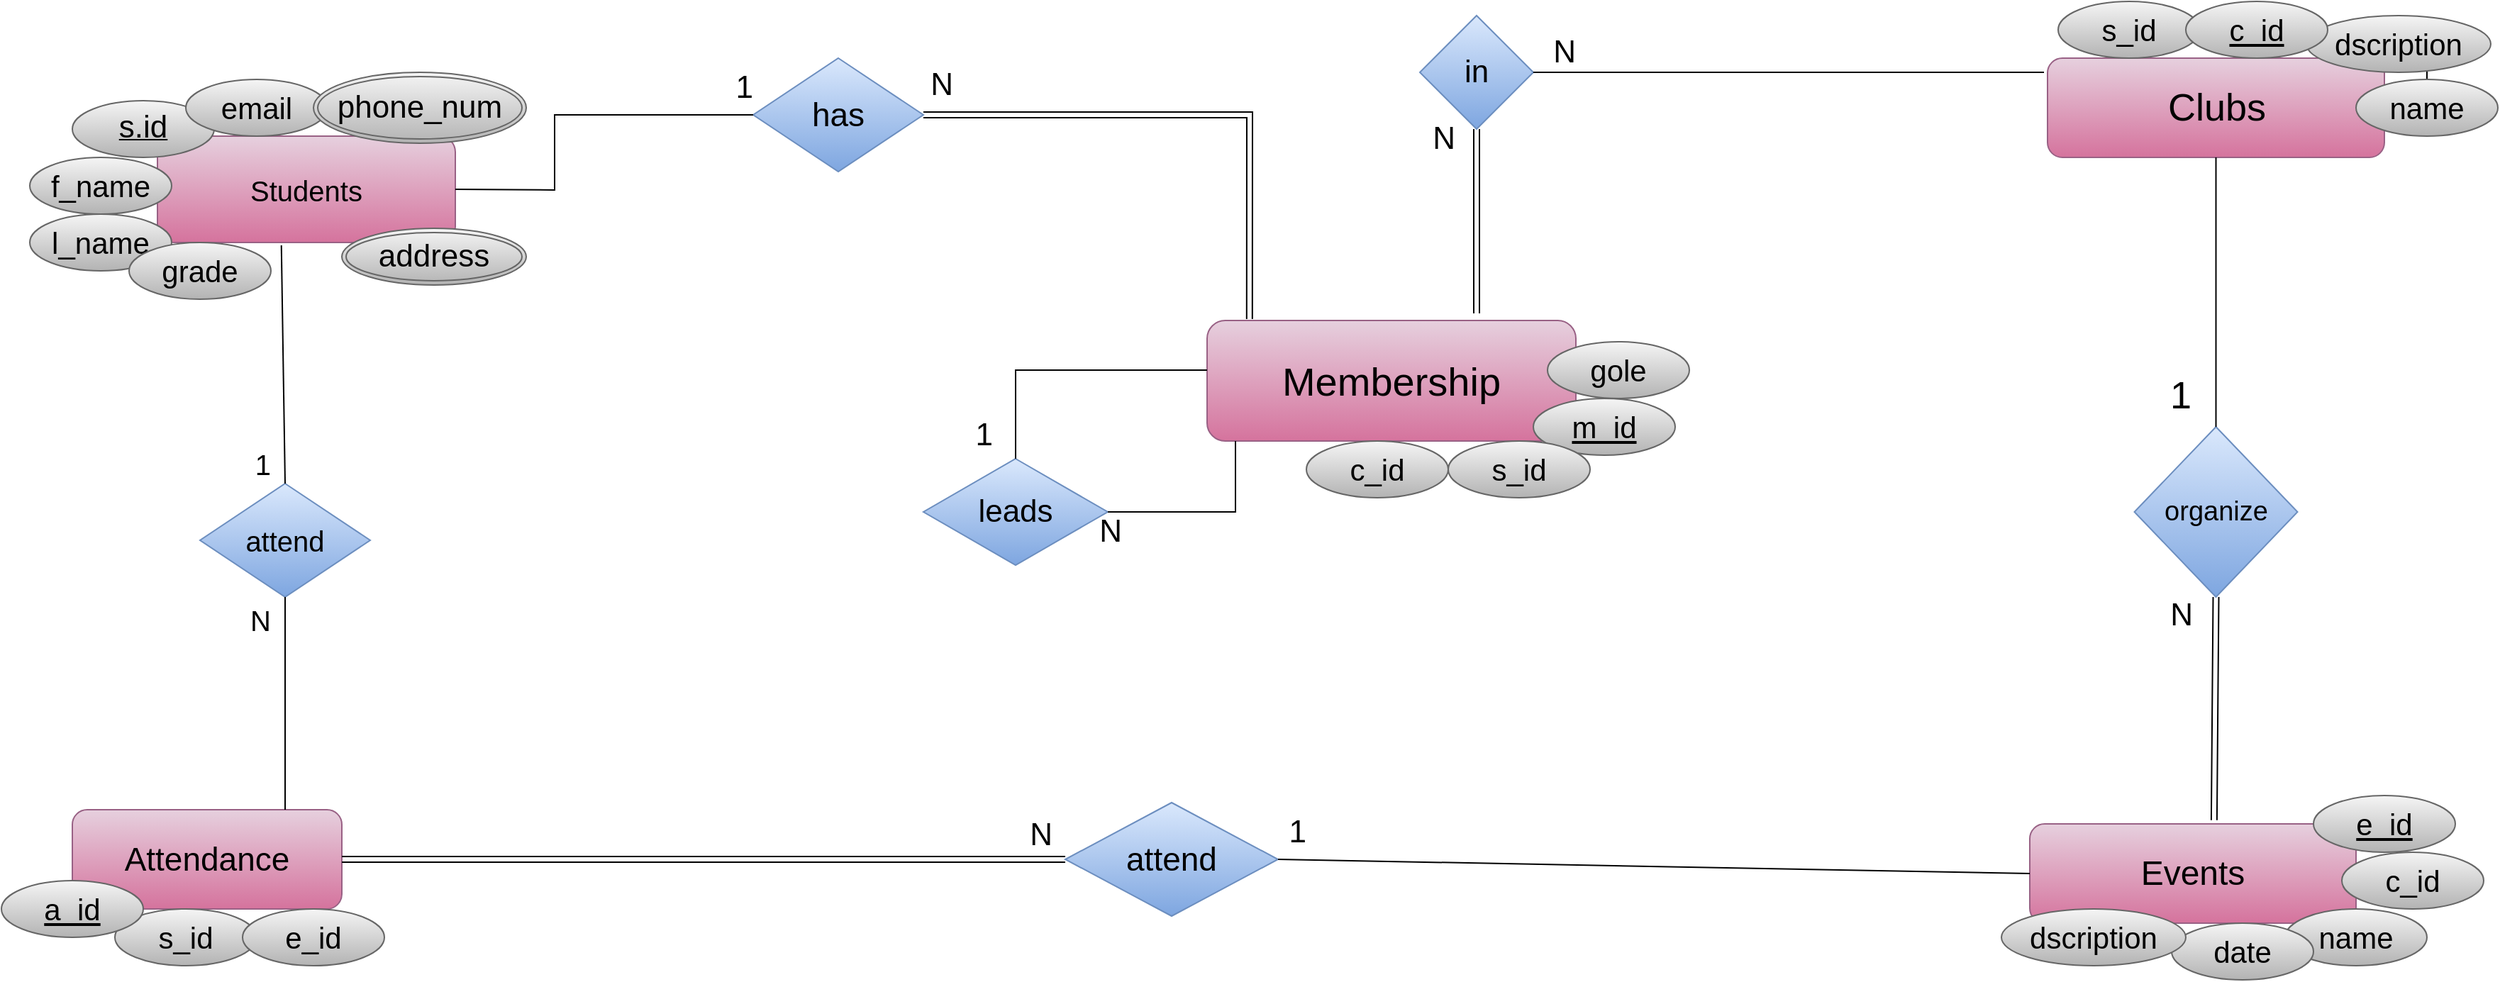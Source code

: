 <mxfile version="20.8.16" type="device"><diagram name="Page-1" id="e0hqnHBCOo554XrFrTVs"><mxGraphModel dx="1588" dy="1023" grid="1" gridSize="10" guides="1" tooltips="1" connect="1" arrows="1" fold="1" page="1" pageScale="1" pageWidth="1100" pageHeight="850" math="0" shadow="0"><root><mxCell id="0"/><mxCell id="1" parent="0"/><mxCell id="OaC1mdkM9gjL6lc5lMrn-1" value="&lt;font style=&quot;font-size: 20px;&quot;&gt;Students&lt;/font&gt;" style="rounded=1;whiteSpace=wrap;html=1;fillColor=#e6d0de;gradientColor=#d5739d;strokeColor=#996185;" vertex="1" parent="1"><mxGeometry x="150" y="155" width="210" height="75" as="geometry"/></mxCell><mxCell id="OaC1mdkM9gjL6lc5lMrn-2" value="&lt;font style=&quot;font-size: 27px;&quot;&gt;Clubs&lt;/font&gt;" style="rounded=1;whiteSpace=wrap;html=1;fillColor=#e6d0de;strokeColor=#996185;gradientColor=#d5739d;" vertex="1" parent="1"><mxGeometry x="1482.5" y="100" width="237.5" height="70" as="geometry"/></mxCell><mxCell id="OaC1mdkM9gjL6lc5lMrn-3" value="&lt;font style=&quot;font-size: 23px;&quot;&gt;Attendance&lt;/font&gt;" style="rounded=1;whiteSpace=wrap;html=1;fillColor=#e6d0de;gradientColor=#d5739d;strokeColor=#996185;" vertex="1" parent="1"><mxGeometry x="90" y="630" width="190" height="70" as="geometry"/></mxCell><mxCell id="OaC1mdkM9gjL6lc5lMrn-4" value="&lt;font style=&quot;font-size: 24px;&quot;&gt;Events&lt;/font&gt;" style="rounded=1;whiteSpace=wrap;html=1;fillColor=#e6d0de;strokeColor=#996185;gradientColor=#d5739d;" vertex="1" parent="1"><mxGeometry x="1470" y="640" width="230" height="70" as="geometry"/></mxCell><mxCell id="OaC1mdkM9gjL6lc5lMrn-5" value="&lt;font style=&quot;font-size: 28px;&quot;&gt;Membership&lt;/font&gt;" style="rounded=1;whiteSpace=wrap;html=1;fillColor=#e6d0de;gradientColor=#d5739d;strokeColor=#996185;" vertex="1" parent="1"><mxGeometry x="890" y="285" width="260" height="85" as="geometry"/></mxCell><mxCell id="OaC1mdkM9gjL6lc5lMrn-8" value="&lt;font style=&quot;font-size: 19px;&quot;&gt;organize&lt;/font&gt;" style="rhombus;whiteSpace=wrap;html=1;fillColor=#dae8fc;gradientColor=#7ea6e0;strokeColor=#6c8ebf;" vertex="1" parent="1"><mxGeometry x="1543.75" y="360" width="115" height="120" as="geometry"/></mxCell><mxCell id="OaC1mdkM9gjL6lc5lMrn-9" value="&lt;font style=&quot;font-size: 22px;&quot;&gt;in&lt;/font&gt;" style="rhombus;whiteSpace=wrap;html=1;fillColor=#dae8fc;gradientColor=#7ea6e0;strokeColor=#6c8ebf;" vertex="1" parent="1"><mxGeometry x="1040" y="70" width="80" height="80" as="geometry"/></mxCell><mxCell id="OaC1mdkM9gjL6lc5lMrn-10" value="&lt;font style=&quot;font-size: 23px;&quot;&gt;has&lt;/font&gt;" style="rhombus;whiteSpace=wrap;html=1;fillColor=#dae8fc;gradientColor=#7ea6e0;strokeColor=#6c8ebf;" vertex="1" parent="1"><mxGeometry x="570" y="100" width="120" height="80" as="geometry"/></mxCell><mxCell id="OaC1mdkM9gjL6lc5lMrn-11" value="&lt;font style=&quot;font-size: 20px;&quot;&gt;attend&lt;/font&gt;" style="rhombus;whiteSpace=wrap;html=1;fillColor=#dae8fc;gradientColor=#7ea6e0;strokeColor=#6c8ebf;" vertex="1" parent="1"><mxGeometry x="180" y="400" width="120" height="80" as="geometry"/></mxCell><mxCell id="OaC1mdkM9gjL6lc5lMrn-12" value="&lt;font style=&quot;font-size: 23px;&quot;&gt;attend&lt;/font&gt;" style="rhombus;whiteSpace=wrap;html=1;fillColor=#dae8fc;gradientColor=#7ea6e0;strokeColor=#6c8ebf;" vertex="1" parent="1"><mxGeometry x="790" y="625" width="150" height="80" as="geometry"/></mxCell><mxCell id="OaC1mdkM9gjL6lc5lMrn-13" value="&lt;font style=&quot;font-size: 22px;&quot;&gt;leads&lt;/font&gt;" style="rhombus;whiteSpace=wrap;html=1;fillColor=#dae8fc;gradientColor=#7ea6e0;strokeColor=#6c8ebf;" vertex="1" parent="1"><mxGeometry x="690" y="382.5" width="130" height="75" as="geometry"/></mxCell><mxCell id="OaC1mdkM9gjL6lc5lMrn-19" value="" style="shape=link;html=1;rounded=0;entryX=0;entryY=0.5;entryDx=0;entryDy=0;exitX=1;exitY=0.5;exitDx=0;exitDy=0;" edge="1" parent="1" source="OaC1mdkM9gjL6lc5lMrn-3" target="OaC1mdkM9gjL6lc5lMrn-12"><mxGeometry relative="1" as="geometry"><mxPoint x="200" y="540" as="sourcePoint"/><mxPoint x="360" y="540" as="targetPoint"/></mxGeometry></mxCell><mxCell id="OaC1mdkM9gjL6lc5lMrn-23" value="" style="endArrow=none;html=1;rounded=0;exitX=0;exitY=0.5;exitDx=0;exitDy=0;entryX=1;entryY=0.5;entryDx=0;entryDy=0;" edge="1" parent="1" source="OaC1mdkM9gjL6lc5lMrn-4" target="OaC1mdkM9gjL6lc5lMrn-12"><mxGeometry relative="1" as="geometry"><mxPoint x="670" y="539.6" as="sourcePoint"/><mxPoint x="590" y="539.6" as="targetPoint"/></mxGeometry></mxCell><mxCell id="OaC1mdkM9gjL6lc5lMrn-29" value="" style="shape=link;html=1;rounded=0;entryX=0.5;entryY=1;entryDx=0;entryDy=0;exitX=0.565;exitY=-0.038;exitDx=0;exitDy=0;exitPerimeter=0;" edge="1" parent="1" source="OaC1mdkM9gjL6lc5lMrn-4" target="OaC1mdkM9gjL6lc5lMrn-8"><mxGeometry relative="1" as="geometry"><mxPoint x="1601" y="630" as="sourcePoint"/><mxPoint x="870" y="410" as="targetPoint"/></mxGeometry></mxCell><mxCell id="OaC1mdkM9gjL6lc5lMrn-31" value="" style="shape=link;html=1;rounded=0;exitX=0.5;exitY=1;exitDx=0;exitDy=0;" edge="1" parent="1" source="OaC1mdkM9gjL6lc5lMrn-9"><mxGeometry relative="1" as="geometry"><mxPoint x="560" y="130" as="sourcePoint"/><mxPoint x="1080" y="280" as="targetPoint"/></mxGeometry></mxCell><mxCell id="OaC1mdkM9gjL6lc5lMrn-35" value="" style="endArrow=none;html=1;rounded=0;exitX=1;exitY=0.5;exitDx=0;exitDy=0;" edge="1" parent="1" source="OaC1mdkM9gjL6lc5lMrn-9"><mxGeometry relative="1" as="geometry"><mxPoint x="730" y="90" as="sourcePoint"/><mxPoint x="1480" y="110" as="targetPoint"/></mxGeometry></mxCell><mxCell id="OaC1mdkM9gjL6lc5lMrn-37" value="" style="endArrow=none;html=1;rounded=0;exitX=1;exitY=0.5;exitDx=0;exitDy=0;" edge="1" parent="1" source="OaC1mdkM9gjL6lc5lMrn-1" target="OaC1mdkM9gjL6lc5lMrn-10"><mxGeometry relative="1" as="geometry"><mxPoint x="220" y="100" as="sourcePoint"/><mxPoint x="380" y="150" as="targetPoint"/><Array as="points"><mxPoint x="430" y="193"/><mxPoint x="430" y="140"/></Array></mxGeometry></mxCell><mxCell id="OaC1mdkM9gjL6lc5lMrn-40" value="" style="shape=link;html=1;rounded=0;entryX=0.115;entryY=-0.012;entryDx=0;entryDy=0;entryPerimeter=0;" edge="1" parent="1" target="OaC1mdkM9gjL6lc5lMrn-5"><mxGeometry relative="1" as="geometry"><mxPoint x="690" y="140.0" as="sourcePoint"/><mxPoint x="920" y="270" as="targetPoint"/><Array as="points"><mxPoint x="730" y="140"/><mxPoint x="920" y="140"/></Array></mxGeometry></mxCell><mxCell id="OaC1mdkM9gjL6lc5lMrn-42" value="&lt;p style=&quot;line-height: 120%;&quot;&gt;&lt;font style=&quot;font-size: 22px;&quot;&gt;s.id&lt;/font&gt;&lt;/p&gt;" style="ellipse;whiteSpace=wrap;html=1;align=center;fontStyle=4;fillColor=#f5f5f5;gradientColor=#b3b3b3;strokeColor=#666666;" vertex="1" parent="1"><mxGeometry x="90" y="130" width="100" height="40" as="geometry"/></mxCell><mxCell id="OaC1mdkM9gjL6lc5lMrn-45" value="&lt;span style=&quot;font-size: 21px;&quot;&gt;s_id&lt;/span&gt;" style="ellipse;whiteSpace=wrap;html=1;align=center;fontSize=18;fillColor=#f5f5f5;gradientColor=#b3b3b3;strokeColor=#666666;" vertex="1" parent="1"><mxGeometry x="120" y="700" width="100" height="40" as="geometry"/></mxCell><mxCell id="OaC1mdkM9gjL6lc5lMrn-46" value="&lt;span style=&quot;font-size: 21px;&quot;&gt;e_id&lt;/span&gt;" style="ellipse;whiteSpace=wrap;html=1;align=center;fontSize=18;fillColor=#f5f5f5;gradientColor=#b3b3b3;strokeColor=#666666;" vertex="1" parent="1"><mxGeometry x="210" y="700" width="100" height="40" as="geometry"/></mxCell><mxCell id="OaC1mdkM9gjL6lc5lMrn-47" value="a_id" style="ellipse;whiteSpace=wrap;html=1;align=center;fontStyle=4;fontSize=21;fillColor=#f5f5f5;gradientColor=#b3b3b3;strokeColor=#666666;" vertex="1" parent="1"><mxGeometry x="40" y="680" width="100" height="40" as="geometry"/></mxCell><mxCell id="OaC1mdkM9gjL6lc5lMrn-49" value="e_id" style="ellipse;whiteSpace=wrap;html=1;align=center;fontStyle=4;fontSize=21;fillColor=#f5f5f5;gradientColor=#b3b3b3;strokeColor=#666666;" vertex="1" parent="1"><mxGeometry x="1670" y="620" width="100" height="40" as="geometry"/></mxCell><mxCell id="OaC1mdkM9gjL6lc5lMrn-50" value="c_id" style="ellipse;whiteSpace=wrap;html=1;align=center;fontSize=21;fillColor=#f5f5f5;gradientColor=#b3b3b3;strokeColor=#666666;" vertex="1" parent="1"><mxGeometry x="1690" y="660" width="100" height="40" as="geometry"/></mxCell><mxCell id="OaC1mdkM9gjL6lc5lMrn-51" value="name" style="ellipse;whiteSpace=wrap;html=1;align=center;fontSize=21;fillColor=#f5f5f5;gradientColor=#b3b3b3;strokeColor=#666666;" vertex="1" parent="1"><mxGeometry x="1650" y="700" width="100" height="40" as="geometry"/></mxCell><mxCell id="OaC1mdkM9gjL6lc5lMrn-52" value="date" style="ellipse;whiteSpace=wrap;html=1;align=center;fontSize=21;fillColor=#f5f5f5;gradientColor=#b3b3b3;strokeColor=#666666;" vertex="1" parent="1"><mxGeometry x="1570" y="710" width="100" height="40" as="geometry"/></mxCell><mxCell id="OaC1mdkM9gjL6lc5lMrn-53" value="dscription" style="ellipse;whiteSpace=wrap;html=1;align=center;fontSize=21;fillColor=#f5f5f5;gradientColor=#b3b3b3;strokeColor=#666666;" vertex="1" parent="1"><mxGeometry x="1450" y="700" width="130" height="40" as="geometry"/></mxCell><mxCell id="OaC1mdkM9gjL6lc5lMrn-62" value="s_id" style="ellipse;whiteSpace=wrap;html=1;align=center;fontSize=21;fillColor=#f5f5f5;strokeColor=#666666;gradientColor=#b3b3b3;" vertex="1" parent="1"><mxGeometry x="1490" y="60" width="100" height="40" as="geometry"/></mxCell><mxCell id="OaC1mdkM9gjL6lc5lMrn-68" value="" style="edgeStyle=orthogonalEdgeStyle;rounded=0;orthogonalLoop=1;jettySize=auto;html=1;fontSize=27;" edge="1" parent="1" source="OaC1mdkM9gjL6lc5lMrn-63" target="OaC1mdkM9gjL6lc5lMrn-64"><mxGeometry relative="1" as="geometry"/></mxCell><mxCell id="OaC1mdkM9gjL6lc5lMrn-63" value="name" style="ellipse;whiteSpace=wrap;html=1;align=center;fontSize=21;fillColor=#f5f5f5;gradientColor=#b3b3b3;strokeColor=#666666;" vertex="1" parent="1"><mxGeometry x="1700" y="115" width="100" height="40" as="geometry"/></mxCell><mxCell id="OaC1mdkM9gjL6lc5lMrn-64" value="dscription" style="ellipse;whiteSpace=wrap;html=1;align=center;fontSize=21;fillColor=#f5f5f5;gradientColor=#b3b3b3;strokeColor=#666666;" vertex="1" parent="1"><mxGeometry x="1665" y="70" width="130" height="40" as="geometry"/></mxCell><mxCell id="OaC1mdkM9gjL6lc5lMrn-65" value="c_id" style="ellipse;whiteSpace=wrap;html=1;align=center;fontStyle=4;fontSize=21;fillColor=#f5f5f5;gradientColor=#b3b3b3;strokeColor=#666666;" vertex="1" parent="1"><mxGeometry x="1580" y="60" width="100" height="40" as="geometry"/></mxCell><mxCell id="OaC1mdkM9gjL6lc5lMrn-66" value="" style="endArrow=none;html=1;rounded=0;fontSize=27;entryX=0.5;entryY=0;entryDx=0;entryDy=0;exitX=0.5;exitY=1;exitDx=0;exitDy=0;" edge="1" parent="1" source="OaC1mdkM9gjL6lc5lMrn-2" target="OaC1mdkM9gjL6lc5lMrn-8"><mxGeometry relative="1" as="geometry"><mxPoint x="1608" y="180" as="sourcePoint"/><mxPoint x="1550" y="340" as="targetPoint"/></mxGeometry></mxCell><mxCell id="OaC1mdkM9gjL6lc5lMrn-67" value="1" style="resizable=0;html=1;align=right;verticalAlign=bottom;fontSize=27;" connectable="0" vertex="1" parent="OaC1mdkM9gjL6lc5lMrn-66"><mxGeometry x="1" relative="1" as="geometry"><mxPoint x="-17" y="-5" as="offset"/></mxGeometry></mxCell><mxCell id="OaC1mdkM9gjL6lc5lMrn-69" value="m_id" style="ellipse;whiteSpace=wrap;html=1;align=center;fontStyle=4;fontSize=21;fillColor=#f5f5f5;gradientColor=#b3b3b3;strokeColor=#666666;" vertex="1" parent="1"><mxGeometry x="1120" y="340" width="100" height="40" as="geometry"/></mxCell><mxCell id="OaC1mdkM9gjL6lc5lMrn-70" value="s_id" style="ellipse;whiteSpace=wrap;html=1;align=center;fontSize=21;fillColor=#f5f5f5;strokeColor=#666666;gradientColor=#b3b3b3;" vertex="1" parent="1"><mxGeometry x="1060" y="370" width="100" height="40" as="geometry"/></mxCell><mxCell id="OaC1mdkM9gjL6lc5lMrn-71" value="c_id" style="ellipse;whiteSpace=wrap;html=1;align=center;fontSize=21;fillColor=#f5f5f5;strokeColor=#666666;gradientColor=#b3b3b3;" vertex="1" parent="1"><mxGeometry x="960" y="370" width="100" height="40" as="geometry"/></mxCell><mxCell id="OaC1mdkM9gjL6lc5lMrn-72" value="gole" style="ellipse;whiteSpace=wrap;html=1;align=center;fontSize=21;fillColor=#f5f5f5;strokeColor=#666666;gradientColor=#b3b3b3;" vertex="1" parent="1"><mxGeometry x="1130" y="300" width="100" height="40" as="geometry"/></mxCell><mxCell id="OaC1mdkM9gjL6lc5lMrn-73" value="" style="endArrow=none;html=1;rounded=0;fontSize=22;exitX=0.5;exitY=0;exitDx=0;exitDy=0;" edge="1" parent="1" source="OaC1mdkM9gjL6lc5lMrn-13"><mxGeometry relative="1" as="geometry"><mxPoint x="700" y="410" as="sourcePoint"/><mxPoint x="890" y="320" as="targetPoint"/><Array as="points"><mxPoint x="755" y="320"/></Array></mxGeometry></mxCell><mxCell id="OaC1mdkM9gjL6lc5lMrn-74" value="1" style="resizable=0;html=1;align=right;verticalAlign=bottom;fontSize=22;" connectable="0" vertex="1" parent="OaC1mdkM9gjL6lc5lMrn-73"><mxGeometry x="1" relative="1" as="geometry"><mxPoint x="-151" y="60" as="offset"/></mxGeometry></mxCell><mxCell id="OaC1mdkM9gjL6lc5lMrn-75" value="" style="endArrow=none;html=1;rounded=0;fontSize=22;" edge="1" parent="1"><mxGeometry relative="1" as="geometry"><mxPoint x="820" y="420" as="sourcePoint"/><mxPoint x="910" y="370" as="targetPoint"/><Array as="points"><mxPoint x="910" y="420"/></Array></mxGeometry></mxCell><mxCell id="OaC1mdkM9gjL6lc5lMrn-76" value="N" style="resizable=0;html=1;align=right;verticalAlign=bottom;fontSize=22;" connectable="0" vertex="1" parent="OaC1mdkM9gjL6lc5lMrn-75"><mxGeometry x="1" relative="1" as="geometry"><mxPoint x="-80" y="78" as="offset"/></mxGeometry></mxCell><mxCell id="OaC1mdkM9gjL6lc5lMrn-78" value="" style="endArrow=none;html=1;rounded=0;fontSize=20;exitX=0.416;exitY=1.027;exitDx=0;exitDy=0;exitPerimeter=0;entryX=0.5;entryY=0;entryDx=0;entryDy=0;" edge="1" parent="1" source="OaC1mdkM9gjL6lc5lMrn-1" target="OaC1mdkM9gjL6lc5lMrn-11"><mxGeometry relative="1" as="geometry"><mxPoint x="110" y="320" as="sourcePoint"/><mxPoint x="270" y="320" as="targetPoint"/></mxGeometry></mxCell><mxCell id="OaC1mdkM9gjL6lc5lMrn-79" value="1" style="resizable=0;html=1;align=right;verticalAlign=bottom;fontSize=20;" connectable="0" vertex="1" parent="OaC1mdkM9gjL6lc5lMrn-78"><mxGeometry x="1" relative="1" as="geometry"><mxPoint x="-10" as="offset"/></mxGeometry></mxCell><mxCell id="OaC1mdkM9gjL6lc5lMrn-80" value="" style="endArrow=none;html=1;rounded=0;fontSize=20;entryX=0.5;entryY=1;entryDx=0;entryDy=0;" edge="1" parent="1" target="OaC1mdkM9gjL6lc5lMrn-11"><mxGeometry relative="1" as="geometry"><mxPoint x="240" y="630" as="sourcePoint"/><mxPoint x="330" y="560" as="targetPoint"/></mxGeometry></mxCell><mxCell id="OaC1mdkM9gjL6lc5lMrn-81" value="N" style="resizable=0;html=1;align=right;verticalAlign=bottom;fontSize=20;" connectable="0" vertex="1" parent="OaC1mdkM9gjL6lc5lMrn-80"><mxGeometry x="1" relative="1" as="geometry"><mxPoint x="-10" y="30" as="offset"/></mxGeometry></mxCell><mxCell id="OaC1mdkM9gjL6lc5lMrn-82" value="&lt;span style=&quot;font-size: 21px;&quot;&gt;f_name&lt;/span&gt;" style="ellipse;whiteSpace=wrap;html=1;align=center;fontSize=18;fillColor=#f5f5f5;gradientColor=#b3b3b3;strokeColor=#666666;" vertex="1" parent="1"><mxGeometry x="60" y="170" width="100" height="40" as="geometry"/></mxCell><mxCell id="OaC1mdkM9gjL6lc5lMrn-83" value="&lt;span style=&quot;font-size: 21px;&quot;&gt;l_name&lt;/span&gt;" style="ellipse;whiteSpace=wrap;html=1;align=center;fontSize=18;fillColor=#f5f5f5;gradientColor=#b3b3b3;strokeColor=#666666;" vertex="1" parent="1"><mxGeometry x="60" y="210" width="100" height="40" as="geometry"/></mxCell><mxCell id="OaC1mdkM9gjL6lc5lMrn-84" value="&lt;span style=&quot;font-size: 21px;&quot;&gt;grade&lt;/span&gt;" style="ellipse;whiteSpace=wrap;html=1;align=center;fontSize=18;fillColor=#f5f5f5;gradientColor=#b3b3b3;strokeColor=#666666;" vertex="1" parent="1"><mxGeometry x="130" y="230" width="100" height="40" as="geometry"/></mxCell><mxCell id="OaC1mdkM9gjL6lc5lMrn-86" value="&lt;span style=&quot;font-size: 21px;&quot;&gt;email&lt;/span&gt;" style="ellipse;whiteSpace=wrap;html=1;align=center;fontSize=18;fillColor=#f5f5f5;gradientColor=#b3b3b3;strokeColor=#666666;" vertex="1" parent="1"><mxGeometry x="170" y="115" width="100" height="40" as="geometry"/></mxCell><mxCell id="OaC1mdkM9gjL6lc5lMrn-87" value="address" style="ellipse;shape=doubleEllipse;margin=3;whiteSpace=wrap;html=1;align=center;fontSize=22;fillColor=#f5f5f5;gradientColor=#b3b3b3;strokeColor=#666666;" vertex="1" parent="1"><mxGeometry x="280" y="220" width="130" height="40" as="geometry"/></mxCell><mxCell id="OaC1mdkM9gjL6lc5lMrn-88" value="phone_num" style="ellipse;shape=doubleEllipse;margin=3;whiteSpace=wrap;html=1;align=center;fontSize=22;fillColor=#f5f5f5;gradientColor=#b3b3b3;strokeColor=#666666;" vertex="1" parent="1"><mxGeometry x="260" y="110" width="150" height="50" as="geometry"/></mxCell><mxCell id="OaC1mdkM9gjL6lc5lMrn-89" value="1" style="resizable=0;html=1;align=right;verticalAlign=bottom;fontSize=22;" connectable="0" vertex="1" parent="1"><mxGeometry x="960.003" y="660" as="geometry"/></mxCell><mxCell id="OaC1mdkM9gjL6lc5lMrn-91" value="1" style="resizable=0;html=1;align=right;verticalAlign=bottom;fontSize=22;" connectable="0" vertex="1" parent="1"><mxGeometry x="570.003" y="135" as="geometry"/></mxCell><mxCell id="OaC1mdkM9gjL6lc5lMrn-92" value="N" style="resizable=0;html=1;align=right;verticalAlign=bottom;fontSize=22;" connectable="0" vertex="1" parent="1"><mxGeometry x="760" y="620" as="geometry"><mxPoint x="21" y="42" as="offset"/></mxGeometry></mxCell><mxCell id="OaC1mdkM9gjL6lc5lMrn-93" value="N" style="resizable=0;html=1;align=right;verticalAlign=bottom;fontSize=22;" connectable="0" vertex="1" parent="1"><mxGeometry x="860" y="480" as="geometry"><mxPoint x="-149" y="-347" as="offset"/></mxGeometry></mxCell><mxCell id="OaC1mdkM9gjL6lc5lMrn-94" value="N" style="resizable=0;html=1;align=right;verticalAlign=bottom;fontSize=22;" connectable="0" vertex="1" parent="1"><mxGeometry x="1150" y="110" as="geometry"/></mxCell><mxCell id="OaC1mdkM9gjL6lc5lMrn-95" value="N" style="resizable=0;html=1;align=right;verticalAlign=bottom;fontSize=22;" connectable="0" vertex="1" parent="1"><mxGeometry x="870" y="488" as="geometry"><mxPoint x="195" y="-317" as="offset"/></mxGeometry></mxCell><mxCell id="OaC1mdkM9gjL6lc5lMrn-96" value="N" style="resizable=0;html=1;align=right;verticalAlign=bottom;fontSize=22;" connectable="0" vertex="1" parent="1"><mxGeometry x="880" y="498" as="geometry"><mxPoint x="705" y="9" as="offset"/></mxGeometry></mxCell></root></mxGraphModel></diagram></mxfile>